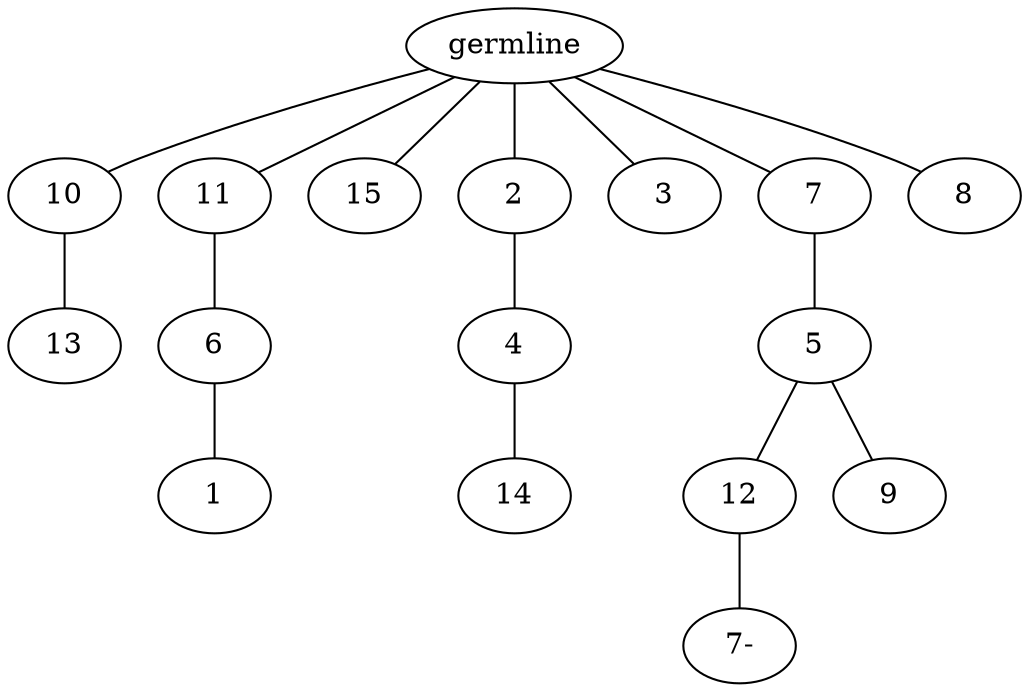 graph tree {
    "139959616057152" [label="germline"];
    "139959616083808" [label="10"];
    "139959616647072" [label="13"];
    "139959616085152" [label="11"];
    "139959616572624" [label="6"];
    "139959615977696" [label="1"];
    "139959616315696" [label="15"];
    "139959616569408" [label="2"];
    "139959615978464" [label="4"];
    "139959615977888" [label="14"];
    "139959616317280" [label="3"];
    "139959616645728" [label="7"];
    "139959615977264" [label="5"];
    "139959615979232" [label="12"];
    "139959616974960" [label="7-"];
    "139959615976448" [label="9"];
    "139959616975056" [label="8"];
    "139959616057152" -- "139959616083808";
    "139959616057152" -- "139959616085152";
    "139959616057152" -- "139959616315696";
    "139959616057152" -- "139959616569408";
    "139959616057152" -- "139959616317280";
    "139959616057152" -- "139959616645728";
    "139959616057152" -- "139959616975056";
    "139959616083808" -- "139959616647072";
    "139959616085152" -- "139959616572624";
    "139959616572624" -- "139959615977696";
    "139959616569408" -- "139959615978464";
    "139959615978464" -- "139959615977888";
    "139959616645728" -- "139959615977264";
    "139959615977264" -- "139959615979232";
    "139959615977264" -- "139959615976448";
    "139959615979232" -- "139959616974960";
}
